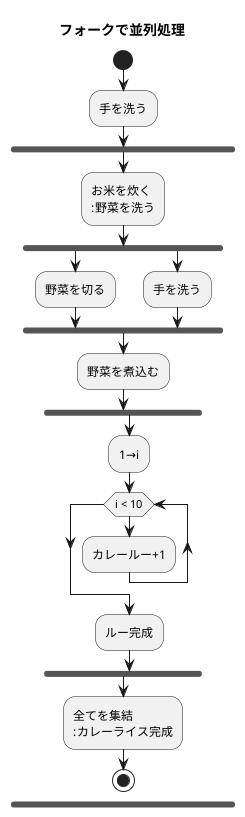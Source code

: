 @startuml 並列処理
title フォークで並列処理
start

:手を洗う;
fork
:お米を炊く
:野菜を洗う;
fork
:野菜を切る;
fork again
:手を洗う;
end fork
:野菜を煮込む;
fork
:1→i;
while (i < 10)
:カレールー+1;
endwhile
:ルー完成;
end fork
:全てを集結
:カレーライス完成;
stop
@enduml